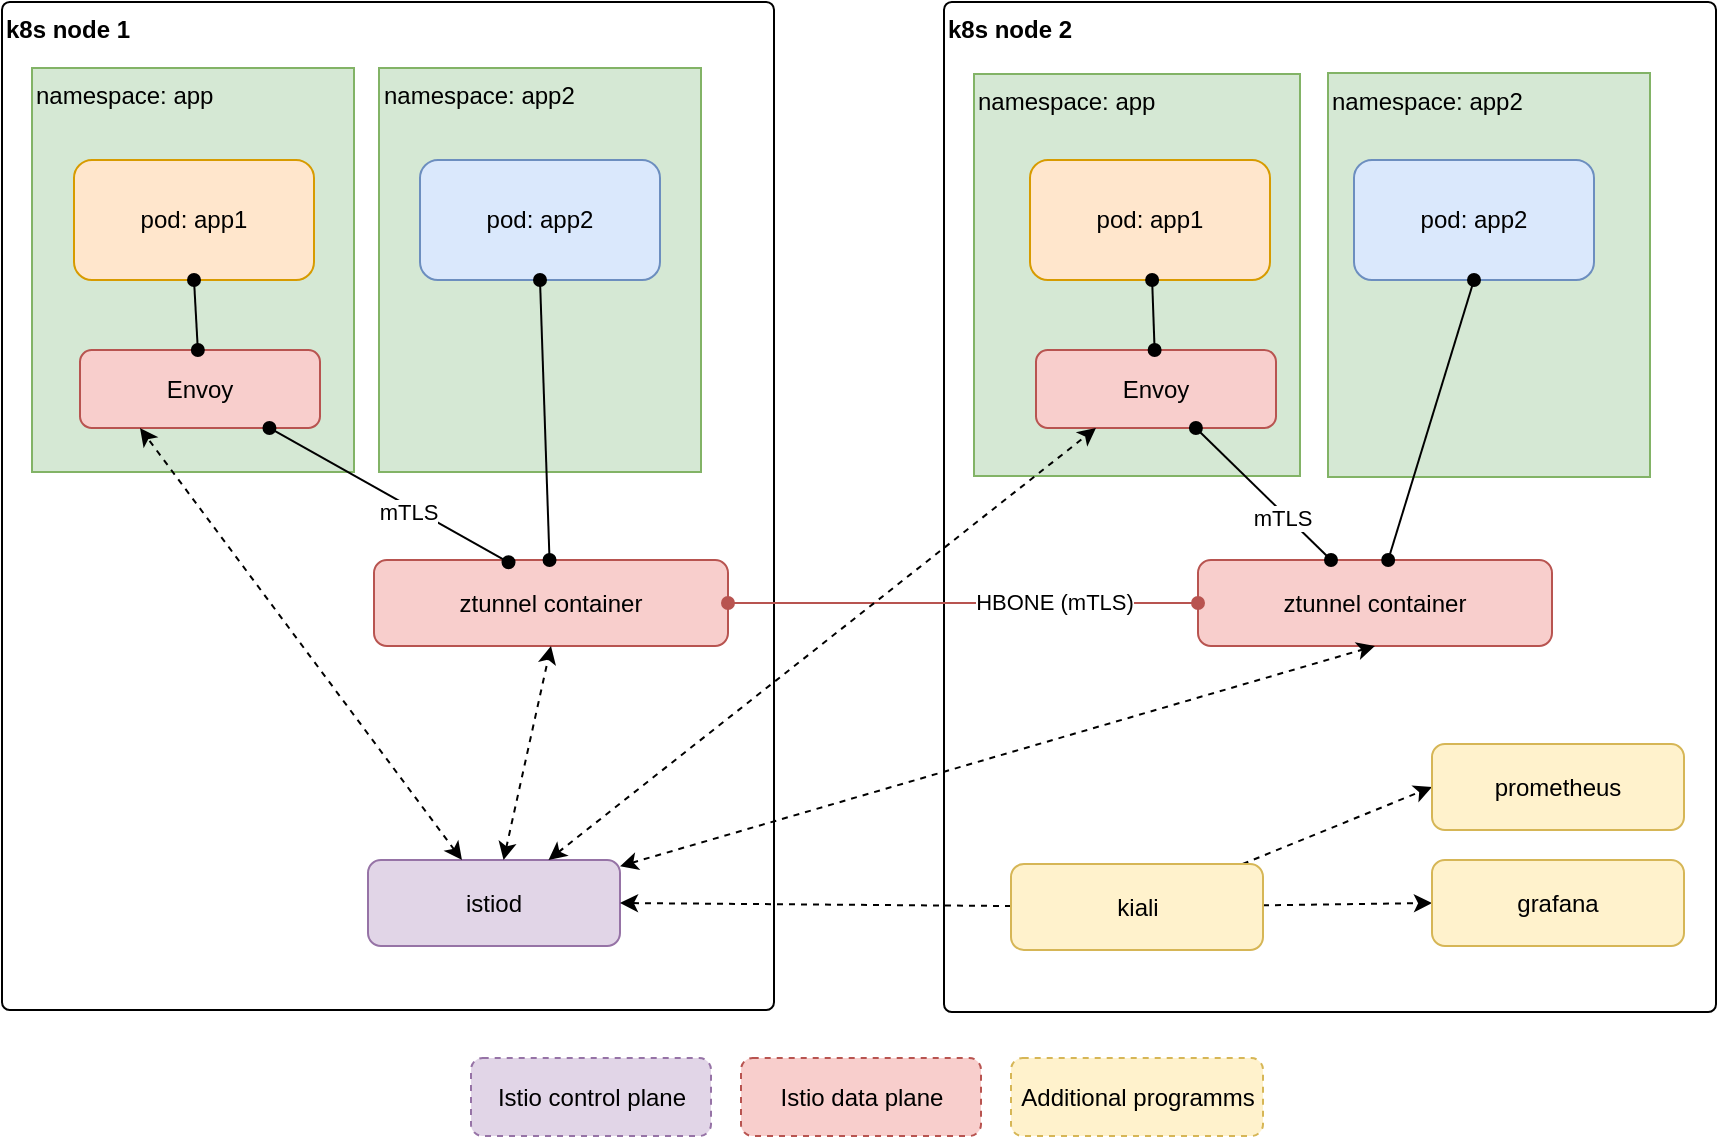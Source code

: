 <mxfile>
    <diagram id="1q3P2DTsUfvnE3gyxYjV" name="Страница — 1">
        <mxGraphModel dx="1030" dy="769" grid="0" gridSize="10" guides="1" tooltips="1" connect="1" arrows="1" fold="1" page="0" pageScale="1" pageWidth="827" pageHeight="1169" math="0" shadow="0">
            <root>
                <mxCell id="0"/>
                <mxCell id="1" parent="0"/>
                <mxCell id="3" value="&lt;b&gt;k8s node 2&lt;/b&gt;" style="rounded=1;whiteSpace=wrap;html=1;arcSize=1;horizontal=1;verticalAlign=top;align=left;" parent="1" vertex="1">
                    <mxGeometry x="545" y="65" width="386" height="505" as="geometry"/>
                </mxCell>
                <mxCell id="25" value="namespace: app2" style="rounded=0;whiteSpace=wrap;html=1;verticalAlign=top;align=left;fillColor=#d5e8d4;strokeColor=#82b366;" parent="1" vertex="1">
                    <mxGeometry x="737" y="100.5" width="161" height="202" as="geometry"/>
                </mxCell>
                <mxCell id="2" value="&lt;b&gt;k8s node 1&lt;/b&gt;" style="rounded=1;whiteSpace=wrap;html=1;arcSize=1;horizontal=1;verticalAlign=top;align=left;" parent="1" vertex="1">
                    <mxGeometry x="74" y="65" width="386" height="504" as="geometry"/>
                </mxCell>
                <mxCell id="24" value="namespace: app2" style="rounded=0;whiteSpace=wrap;html=1;verticalAlign=top;align=left;fillColor=#d5e8d4;strokeColor=#82b366;" parent="1" vertex="1">
                    <mxGeometry x="262.5" y="98" width="161" height="202" as="geometry"/>
                </mxCell>
                <mxCell id="4" value="ztunnel container" style="rounded=1;whiteSpace=wrap;html=1;fillColor=#f8cecc;strokeColor=#b85450;" parent="1" vertex="1">
                    <mxGeometry x="260" y="344" width="177" height="43" as="geometry"/>
                </mxCell>
                <mxCell id="5" value="ztunnel container" style="rounded=1;whiteSpace=wrap;html=1;fillColor=#f8cecc;strokeColor=#b85450;" parent="1" vertex="1">
                    <mxGeometry x="672" y="344" width="177" height="43" as="geometry"/>
                </mxCell>
                <mxCell id="6" style="edgeStyle=none;html=1;startArrow=oval;startFill=1;endArrow=oval;endFill=1;fillColor=#f8cecc;strokeColor=#b85450;" parent="1" source="4" target="5" edge="1">
                    <mxGeometry relative="1" as="geometry"/>
                </mxCell>
                <mxCell id="7" value="HBONE (mTLS)" style="edgeLabel;html=1;align=center;verticalAlign=middle;resizable=0;points=[];" parent="6" vertex="1" connectable="0">
                    <mxGeometry x="0.13" y="-1" relative="1" as="geometry">
                        <mxPoint x="30" y="-2" as="offset"/>
                    </mxGeometry>
                </mxCell>
                <mxCell id="8" value="namespace: app" style="rounded=0;whiteSpace=wrap;html=1;verticalAlign=top;align=left;fillColor=#d5e8d4;strokeColor=#82b366;" parent="1" vertex="1">
                    <mxGeometry x="89" y="98" width="161" height="202" as="geometry"/>
                </mxCell>
                <mxCell id="9" value="namespace: app" style="rounded=0;whiteSpace=wrap;html=1;verticalAlign=top;align=left;fillColor=#d5e8d4;strokeColor=#82b366;" parent="1" vertex="1">
                    <mxGeometry x="560" y="101" width="163" height="201" as="geometry"/>
                </mxCell>
                <mxCell id="10" value="Envoy" style="rounded=1;whiteSpace=wrap;html=1;fillColor=#f8cecc;strokeColor=#b85450;" parent="1" vertex="1">
                    <mxGeometry x="113" y="239" width="120" height="39" as="geometry"/>
                </mxCell>
                <mxCell id="11" value="Envoy" style="rounded=1;whiteSpace=wrap;html=1;fillColor=#f8cecc;strokeColor=#b85450;" parent="1" vertex="1">
                    <mxGeometry x="591" y="239" width="120" height="39" as="geometry"/>
                </mxCell>
                <mxCell id="12" value="pod: app1" style="rounded=1;whiteSpace=wrap;html=1;fillColor=#ffe6cc;strokeColor=#d79b00;" parent="1" vertex="1">
                    <mxGeometry x="588" y="144" width="120" height="60" as="geometry"/>
                </mxCell>
                <mxCell id="13" value="pod: app1" style="rounded=1;whiteSpace=wrap;html=1;fillColor=#ffe6cc;strokeColor=#d79b00;" parent="1" vertex="1">
                    <mxGeometry x="110" y="144" width="120" height="60" as="geometry"/>
                </mxCell>
                <mxCell id="14" value="pod: app2" style="rounded=1;whiteSpace=wrap;html=1;fillColor=#dae8fc;strokeColor=#6c8ebf;" parent="1" vertex="1">
                    <mxGeometry x="750" y="144" width="120" height="60" as="geometry"/>
                </mxCell>
                <mxCell id="15" value="pod: app2" style="rounded=1;whiteSpace=wrap;html=1;fillColor=#dae8fc;strokeColor=#6c8ebf;" parent="1" vertex="1">
                    <mxGeometry x="283" y="144" width="120" height="60" as="geometry"/>
                </mxCell>
                <mxCell id="16" style="edgeStyle=none;html=1;entryX=0.38;entryY=0.026;entryDx=0;entryDy=0;entryPerimeter=0;startArrow=oval;startFill=1;endArrow=oval;endFill=1;" parent="1" source="10" target="4" edge="1">
                    <mxGeometry relative="1" as="geometry"/>
                </mxCell>
                <mxCell id="31" value="mTLS" style="edgeLabel;html=1;align=center;verticalAlign=middle;resizable=0;points=[];" parent="16" vertex="1" connectable="0">
                    <mxGeometry x="0.036" y="1" relative="1" as="geometry">
                        <mxPoint x="7" y="8" as="offset"/>
                    </mxGeometry>
                </mxCell>
                <mxCell id="17" style="edgeStyle=none;html=1;endArrow=oval;endFill=1;startArrow=oval;startFill=1;" parent="1" source="11" target="5" edge="1">
                    <mxGeometry relative="1" as="geometry"/>
                </mxCell>
                <mxCell id="32" value="mTLS" style="edgeLabel;html=1;align=center;verticalAlign=middle;resizable=0;points=[];" parent="17" vertex="1" connectable="0">
                    <mxGeometry x="0.018" y="1" relative="1" as="geometry">
                        <mxPoint x="8" y="12" as="offset"/>
                    </mxGeometry>
                </mxCell>
                <mxCell id="22" style="edgeStyle=none;html=1;entryX=0.5;entryY=1;entryDx=0;entryDy=0;startArrow=oval;startFill=1;endArrow=oval;endFill=1;" parent="1" source="5" target="14" edge="1">
                    <mxGeometry relative="1" as="geometry"/>
                </mxCell>
                <mxCell id="23" style="edgeStyle=none;html=1;entryX=0.5;entryY=1;entryDx=0;entryDy=0;startArrow=oval;startFill=1;endArrow=oval;endFill=1;" parent="1" source="4" target="15" edge="1">
                    <mxGeometry relative="1" as="geometry"/>
                </mxCell>
                <mxCell id="20" style="edgeStyle=none;html=1;entryX=0.5;entryY=1;entryDx=0;entryDy=0;startArrow=oval;startFill=1;endArrow=oval;endFill=1;" parent="1" source="10" target="13" edge="1">
                    <mxGeometry relative="1" as="geometry"/>
                </mxCell>
                <mxCell id="18" style="edgeStyle=none;html=1;startArrow=oval;startFill=1;endArrow=oval;endFill=1;" parent="1" source="11" target="12" edge="1">
                    <mxGeometry relative="1" as="geometry"/>
                </mxCell>
                <mxCell id="26" value="istiod" style="rounded=1;whiteSpace=wrap;html=1;fillColor=#e1d5e7;strokeColor=#9673a6;" parent="1" vertex="1">
                    <mxGeometry x="257" y="494" width="126" height="43" as="geometry"/>
                </mxCell>
                <mxCell id="29" style="edgeStyle=none;html=1;entryX=0.25;entryY=1;entryDx=0;entryDy=0;dashed=1;startArrow=classic;startFill=1;" parent="1" source="26" target="11" edge="1">
                    <mxGeometry relative="1" as="geometry"/>
                </mxCell>
                <mxCell id="28" style="edgeStyle=none;html=1;entryX=0.5;entryY=1;entryDx=0;entryDy=0;dashed=1;startArrow=classic;startFill=1;" parent="1" source="26" target="4" edge="1">
                    <mxGeometry relative="1" as="geometry"/>
                </mxCell>
                <mxCell id="27" style="edgeStyle=none;html=1;entryX=0.25;entryY=1;entryDx=0;entryDy=0;dashed=1;startArrow=classic;startFill=1;" parent="1" source="26" target="10" edge="1">
                    <mxGeometry relative="1" as="geometry"/>
                </mxCell>
                <mxCell id="30" style="edgeStyle=none;html=1;entryX=0.5;entryY=1;entryDx=0;entryDy=0;dashed=1;startArrow=classic;startFill=1;" parent="1" source="26" target="5" edge="1">
                    <mxGeometry relative="1" as="geometry"/>
                </mxCell>
                <mxCell id="33" value="Istio data plane" style="rounded=1;whiteSpace=wrap;html=1;fillColor=#f8cecc;strokeColor=#b85450;dashed=1;" parent="1" vertex="1">
                    <mxGeometry x="443.5" y="593" width="120" height="39" as="geometry"/>
                </mxCell>
                <mxCell id="34" value="Istio control plane" style="rounded=1;whiteSpace=wrap;html=1;fillColor=#e1d5e7;strokeColor=#9673a6;dashed=1;" parent="1" vertex="1">
                    <mxGeometry x="308.5" y="593" width="120" height="39" as="geometry"/>
                </mxCell>
                <mxCell id="36" style="edgeStyle=none;html=1;entryX=1;entryY=0.5;entryDx=0;entryDy=0;dashed=1;" edge="1" parent="1" source="35" target="26">
                    <mxGeometry relative="1" as="geometry"/>
                </mxCell>
                <mxCell id="39" style="edgeStyle=none;html=1;entryX=0;entryY=0.5;entryDx=0;entryDy=0;dashed=1;" edge="1" parent="1" source="35" target="38">
                    <mxGeometry relative="1" as="geometry"/>
                </mxCell>
                <mxCell id="40" style="edgeStyle=none;html=1;entryX=0;entryY=0.5;entryDx=0;entryDy=0;dashed=1;" edge="1" parent="1" source="35" target="37">
                    <mxGeometry relative="1" as="geometry"/>
                </mxCell>
                <mxCell id="35" value="kiali" style="rounded=1;whiteSpace=wrap;html=1;fillColor=#fff2cc;strokeColor=#d6b656;" vertex="1" parent="1">
                    <mxGeometry x="578.5" y="496" width="126" height="43" as="geometry"/>
                </mxCell>
                <mxCell id="37" value="prometheus" style="rounded=1;whiteSpace=wrap;html=1;fillColor=#fff2cc;strokeColor=#d6b656;" vertex="1" parent="1">
                    <mxGeometry x="789" y="436" width="126" height="43" as="geometry"/>
                </mxCell>
                <mxCell id="38" value="grafana" style="rounded=1;whiteSpace=wrap;html=1;fillColor=#fff2cc;strokeColor=#d6b656;" vertex="1" parent="1">
                    <mxGeometry x="789" y="494" width="126" height="43" as="geometry"/>
                </mxCell>
                <mxCell id="41" value="Additional programms" style="rounded=1;whiteSpace=wrap;html=1;fillColor=#fff2cc;strokeColor=#d6b656;dashed=1;" vertex="1" parent="1">
                    <mxGeometry x="578.5" y="593" width="126" height="39" as="geometry"/>
                </mxCell>
            </root>
        </mxGraphModel>
    </diagram>
</mxfile>